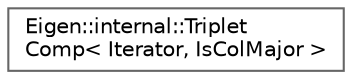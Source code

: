 digraph "类继承关系图"
{
 // LATEX_PDF_SIZE
  bgcolor="transparent";
  edge [fontname=Helvetica,fontsize=10,labelfontname=Helvetica,labelfontsize=10];
  node [fontname=Helvetica,fontsize=10,shape=box,height=0.2,width=0.4];
  rankdir="LR";
  Node0 [id="Node000000",label="Eigen::internal::Triplet\lComp\< Iterator, IsColMajor \>",height=0.2,width=0.4,color="grey40", fillcolor="white", style="filled",URL="$struct_eigen_1_1internal_1_1_triplet_comp.html",tooltip=" "];
}

